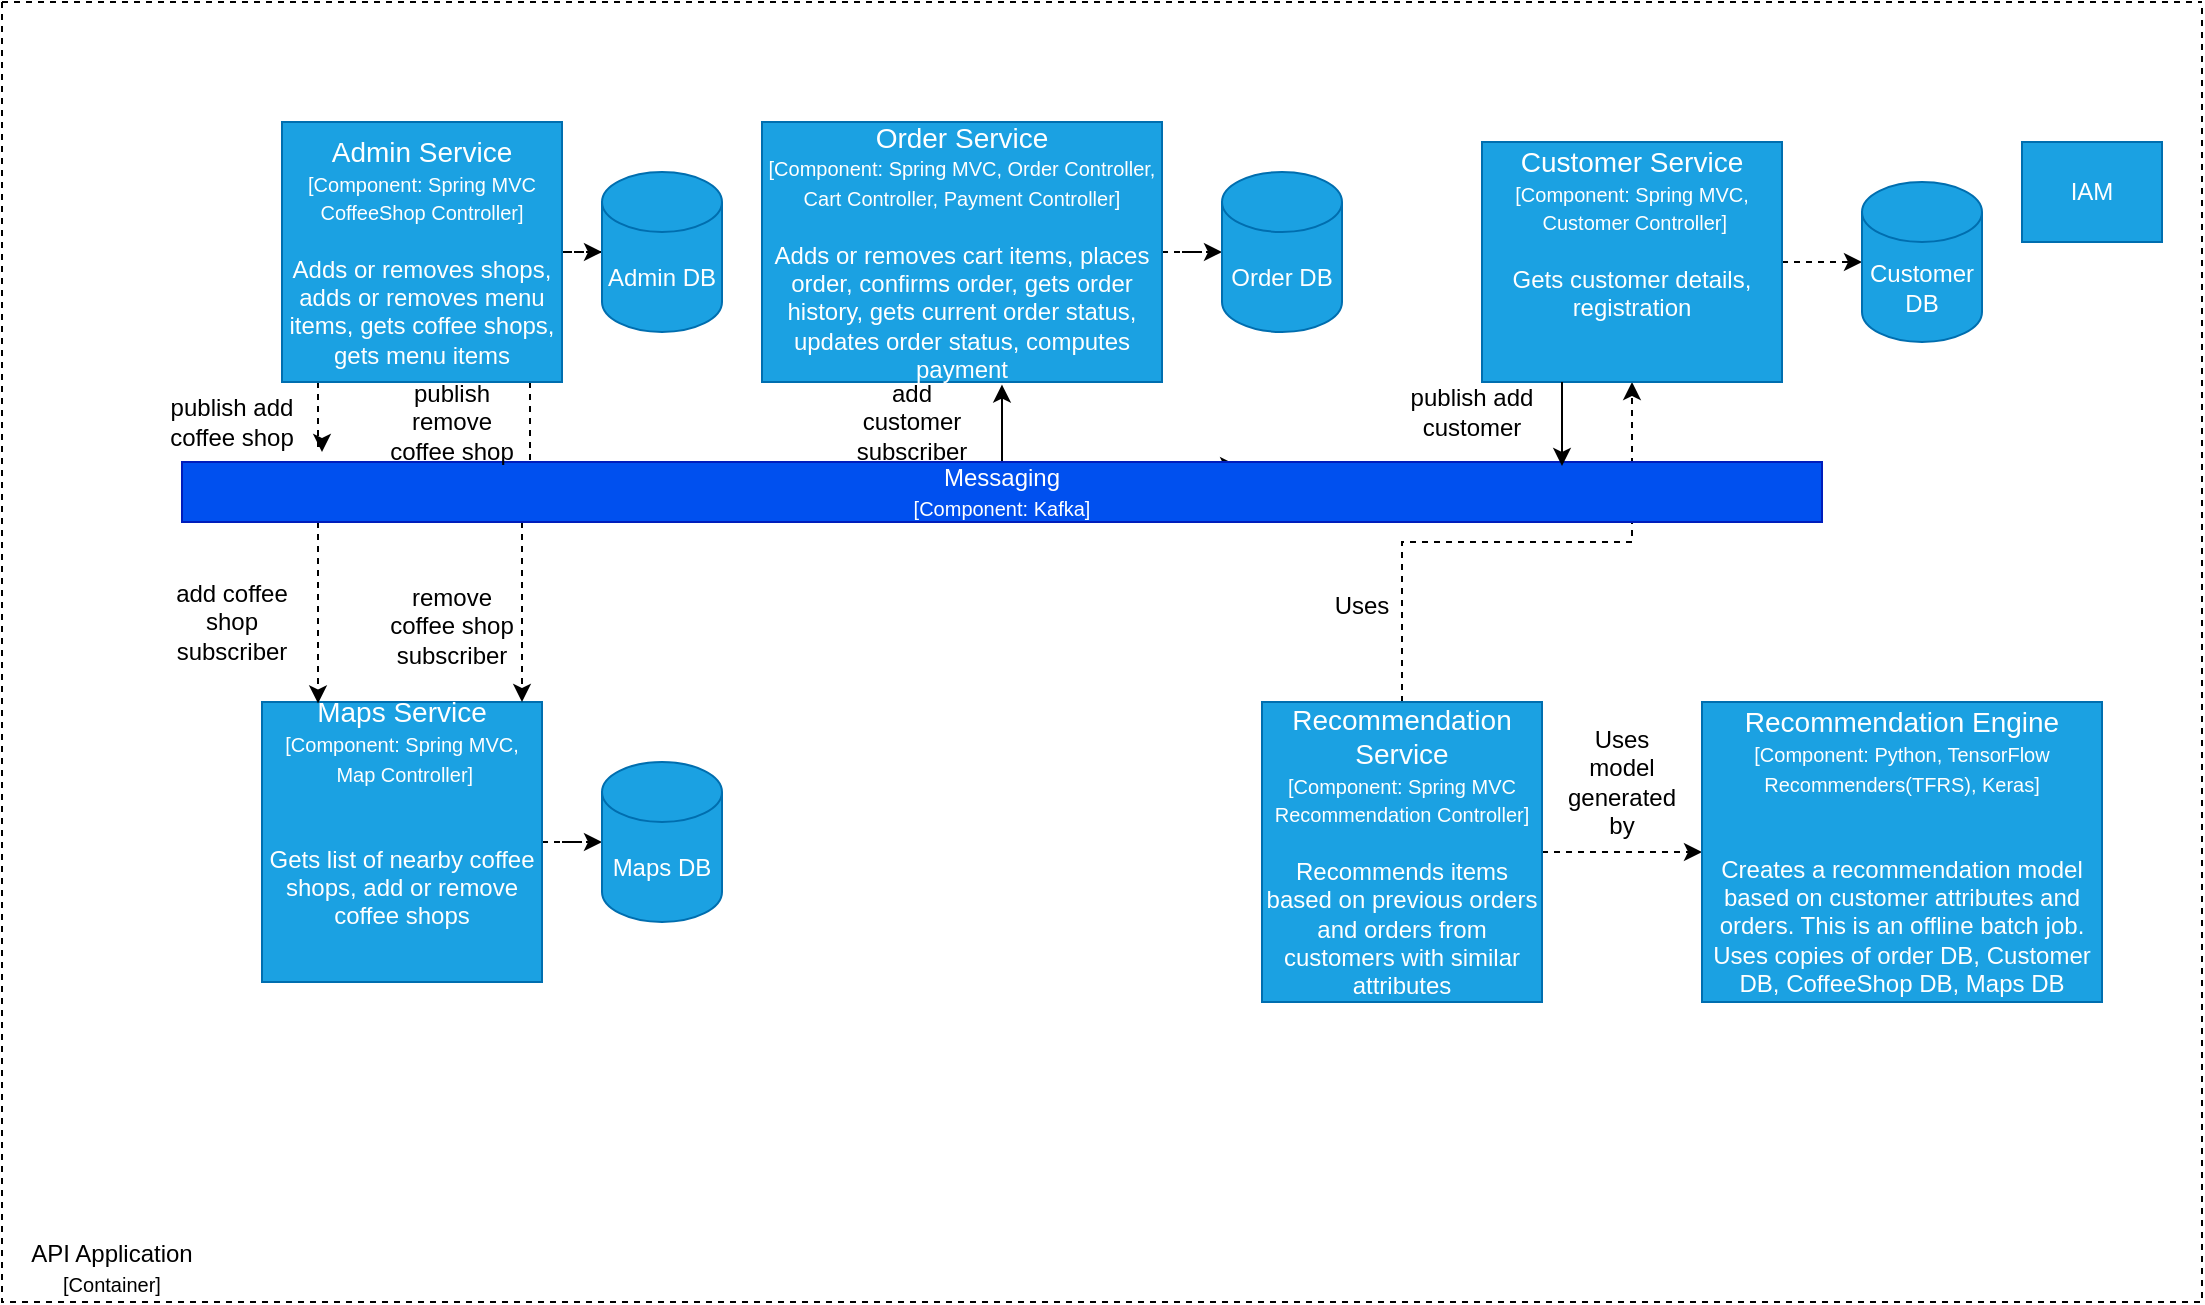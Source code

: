 <mxfile version="14.7.4" type="github">
  <diagram id="SkIhgehRgUOG8sE2-ucU" name="Page-1">
    <mxGraphModel dx="1022" dy="1679" grid="1" gridSize="10" guides="1" tooltips="1" connect="1" arrows="1" fold="1" page="1" pageScale="1" pageWidth="850" pageHeight="1100" math="0" shadow="0">
      <root>
        <mxCell id="0" />
        <mxCell id="1" parent="0" />
        <mxCell id="a931OXOb7cvNoLb_iAoM-1" value="" style="swimlane;startSize=0;dashed=1;" parent="1" vertex="1">
          <mxGeometry x="100" y="-202" width="1100" height="650" as="geometry" />
        </mxCell>
        <mxCell id="a931OXOb7cvNoLb_iAoM-2" value="IAM" style="rounded=0;whiteSpace=wrap;html=1;fillColor=#1ba1e2;strokeColor=#006EAF;fontColor=#ffffff;" parent="a931OXOb7cvNoLb_iAoM-1" vertex="1">
          <mxGeometry x="1010" y="70" width="70" height="50" as="geometry" />
        </mxCell>
        <mxCell id="a931OXOb7cvNoLb_iAoM-20" style="edgeStyle=orthogonalEdgeStyle;rounded=0;orthogonalLoop=1;jettySize=auto;html=1;dashed=1;" parent="a931OXOb7cvNoLb_iAoM-1" source="a931OXOb7cvNoLb_iAoM-6" edge="1">
          <mxGeometry relative="1" as="geometry">
            <Array as="points">
              <mxPoint x="158" y="222" />
              <mxPoint x="160" y="222" />
            </Array>
            <mxPoint x="160" y="225" as="targetPoint" />
          </mxGeometry>
        </mxCell>
        <mxCell id="a931OXOb7cvNoLb_iAoM-22" style="edgeStyle=orthogonalEdgeStyle;rounded=0;orthogonalLoop=1;jettySize=auto;html=1;entryX=0.644;entryY=0.067;entryDx=0;entryDy=0;entryPerimeter=0;dashed=1;" parent="a931OXOb7cvNoLb_iAoM-1" source="a931OXOb7cvNoLb_iAoM-6" target="a931OXOb7cvNoLb_iAoM-19" edge="1">
          <mxGeometry relative="1" as="geometry">
            <Array as="points">
              <mxPoint x="264" y="200" />
              <mxPoint x="264" y="200" />
            </Array>
          </mxGeometry>
        </mxCell>
        <mxCell id="a931OXOb7cvNoLb_iAoM-36" style="edgeStyle=orthogonalEdgeStyle;rounded=0;orthogonalLoop=1;jettySize=auto;html=1;dashed=1;" parent="a931OXOb7cvNoLb_iAoM-1" source="a931OXOb7cvNoLb_iAoM-6" target="a931OXOb7cvNoLb_iAoM-35" edge="1">
          <mxGeometry relative="1" as="geometry" />
        </mxCell>
        <mxCell id="a931OXOb7cvNoLb_iAoM-6" value="&lt;font&gt;&lt;font style=&quot;font-size: 14px&quot;&gt;Admin Service&lt;/font&gt;&lt;br&gt;&lt;/font&gt;&lt;font style=&quot;font-size: 10px&quot;&gt;[Component: Spring MVC CoffeeShop Controller]&lt;br&gt;&lt;/font&gt;&lt;font style=&quot;font-size: 12px&quot;&gt;&lt;br&gt;Adds or removes shops, adds or removes menu items, gets coffee shops, gets menu items&lt;/font&gt;" style="rounded=0;whiteSpace=wrap;html=1;fillColor=#1ba1e2;strokeColor=#006EAF;fontColor=#ffffff;" parent="a931OXOb7cvNoLb_iAoM-1" vertex="1">
          <mxGeometry x="140" y="60" width="140" height="130" as="geometry" />
        </mxCell>
        <mxCell id="a931OXOb7cvNoLb_iAoM-34" style="edgeStyle=orthogonalEdgeStyle;rounded=0;orthogonalLoop=1;jettySize=auto;html=1;entryX=0;entryY=0.5;entryDx=0;entryDy=0;entryPerimeter=0;dashed=1;" parent="a931OXOb7cvNoLb_iAoM-1" source="a931OXOb7cvNoLb_iAoM-7" target="a931OXOb7cvNoLb_iAoM-33" edge="1">
          <mxGeometry relative="1" as="geometry" />
        </mxCell>
        <mxCell id="a931OXOb7cvNoLb_iAoM-7" value="&lt;font&gt;&lt;font style=&quot;font-size: 14px&quot;&gt;Order Service&lt;/font&gt;&lt;br&gt;&lt;/font&gt;&lt;font style=&quot;font-size: 10px&quot;&gt;[Component: Spring MVC, Order Controller, &lt;br&gt;Cart Controller, Payment Controller]&lt;br&gt;&lt;/font&gt;&lt;font style=&quot;font-size: 12px&quot;&gt;&lt;br&gt;Adds or removes cart items, places order, confirms order, gets order history, gets current order status, updates order status, computes payment&lt;/font&gt;" style="rounded=0;whiteSpace=wrap;html=1;fillColor=#1ba1e2;strokeColor=#006EAF;fontColor=#ffffff;" parent="a931OXOb7cvNoLb_iAoM-1" vertex="1">
          <mxGeometry x="380" y="60" width="200" height="130" as="geometry" />
        </mxCell>
        <mxCell id="a931OXOb7cvNoLb_iAoM-39" style="edgeStyle=orthogonalEdgeStyle;rounded=0;orthogonalLoop=1;jettySize=auto;html=1;entryX=0;entryY=0.5;entryDx=0;entryDy=0;entryPerimeter=0;dashed=1;" parent="a931OXOb7cvNoLb_iAoM-1" source="a931OXOb7cvNoLb_iAoM-8" target="a931OXOb7cvNoLb_iAoM-37" edge="1">
          <mxGeometry relative="1" as="geometry" />
        </mxCell>
        <mxCell id="a931OXOb7cvNoLb_iAoM-8" value="&lt;font&gt;&lt;font style=&quot;font-size: 14px&quot;&gt;Maps Service&lt;/font&gt;&lt;br&gt;&lt;/font&gt;&lt;font style=&quot;font-size: 10px&quot;&gt;[Component: Spring MVC,&lt;br&gt;&amp;nbsp;Map Controller]&lt;br&gt;&lt;/font&gt;&lt;font style=&quot;font-size: 12px&quot;&gt;&lt;br&gt;&lt;br&gt;Gets list of nearby coffee shops, add or remove coffee shops&lt;br&gt;&lt;br&gt;&lt;br&gt;&lt;/font&gt;" style="rounded=0;whiteSpace=wrap;html=1;fillColor=#1ba1e2;strokeColor=#006EAF;fontColor=#ffffff;" parent="a931OXOb7cvNoLb_iAoM-1" vertex="1">
          <mxGeometry x="130" y="350" width="140" height="140" as="geometry" />
        </mxCell>
        <mxCell id="a931OXOb7cvNoLb_iAoM-16" style="edgeStyle=orthogonalEdgeStyle;rounded=0;orthogonalLoop=1;jettySize=auto;html=1;entryX=0;entryY=0.5;entryDx=0;entryDy=0;dashed=1;" parent="a931OXOb7cvNoLb_iAoM-1" source="a931OXOb7cvNoLb_iAoM-10" target="a931OXOb7cvNoLb_iAoM-12" edge="1">
          <mxGeometry relative="1" as="geometry" />
        </mxCell>
        <mxCell id="a931OXOb7cvNoLb_iAoM-30" style="edgeStyle=orthogonalEdgeStyle;rounded=0;orthogonalLoop=1;jettySize=auto;html=1;dashed=1;" parent="a931OXOb7cvNoLb_iAoM-1" source="a931OXOb7cvNoLb_iAoM-10" target="a931OXOb7cvNoLb_iAoM-13" edge="1">
          <mxGeometry relative="1" as="geometry" />
        </mxCell>
        <mxCell id="a931OXOb7cvNoLb_iAoM-10" value="&lt;font&gt;&lt;font style=&quot;font-size: 14px&quot;&gt;Recommendation Service&lt;/font&gt;&lt;br&gt;&lt;/font&gt;&lt;font style=&quot;font-size: 10px&quot;&gt;[Component: Spring MVC Recommendation Controller]&lt;br&gt;&lt;/font&gt;&lt;font style=&quot;font-size: 12px&quot;&gt;&lt;br&gt;Recommends items based on previous orders and orders from customers with similar attributes&lt;/font&gt;" style="rounded=0;whiteSpace=wrap;html=1;fillColor=#1ba1e2;strokeColor=#006EAF;fontColor=#ffffff;" parent="a931OXOb7cvNoLb_iAoM-1" vertex="1">
          <mxGeometry x="630" y="350" width="140" height="150" as="geometry" />
        </mxCell>
        <mxCell id="a931OXOb7cvNoLb_iAoM-12" value="&lt;font&gt;&lt;font style=&quot;font-size: 14px&quot;&gt;Recommendation Engine&lt;/font&gt;&lt;br&gt;&lt;/font&gt;&lt;font style=&quot;font-size: 10px&quot;&gt;[Component: Python, TensorFlow Recommenders(TFRS), Keras]&lt;br&gt;&lt;/font&gt;&lt;font style=&quot;font-size: 12px&quot;&gt;&lt;br&gt;&lt;br&gt;Creates a recommendation model based on customer attributes and orders. This is an offline batch job. Uses copies of order DB, Customer DB, CoffeeShop DB, Maps DB&lt;/font&gt;" style="rounded=0;whiteSpace=wrap;html=1;fillColor=#1ba1e2;strokeColor=#006EAF;fontColor=#ffffff;" parent="a931OXOb7cvNoLb_iAoM-1" vertex="1">
          <mxGeometry x="850" y="350" width="200" height="150" as="geometry" />
        </mxCell>
        <mxCell id="a931OXOb7cvNoLb_iAoM-32" style="edgeStyle=orthogonalEdgeStyle;rounded=0;orthogonalLoop=1;jettySize=auto;html=1;entryX=0;entryY=0.5;entryDx=0;entryDy=0;entryPerimeter=0;dashed=1;" parent="a931OXOb7cvNoLb_iAoM-1" source="a931OXOb7cvNoLb_iAoM-13" target="a931OXOb7cvNoLb_iAoM-31" edge="1">
          <mxGeometry relative="1" as="geometry" />
        </mxCell>
        <mxCell id="a931OXOb7cvNoLb_iAoM-13" value="&lt;font&gt;&lt;font style=&quot;font-size: 14px&quot;&gt;Customer Service&lt;/font&gt;&lt;br&gt;&lt;/font&gt;&lt;font style=&quot;font-size: 10px&quot;&gt;[Component: Spring MVC,&lt;br&gt;&amp;nbsp;Customer Controller]&lt;br&gt;&lt;/font&gt;&lt;font style=&quot;font-size: 12px&quot;&gt;&lt;br&gt;Gets customer details, registration&lt;br&gt;&lt;br&gt;&lt;br&gt;&lt;/font&gt;" style="rounded=0;whiteSpace=wrap;html=1;fillColor=#1ba1e2;strokeColor=#006EAF;fontColor=#ffffff;" parent="a931OXOb7cvNoLb_iAoM-1" vertex="1">
          <mxGeometry x="740" y="70" width="150" height="120" as="geometry" />
        </mxCell>
        <mxCell id="a931OXOb7cvNoLb_iAoM-15" value="Uses" style="text;html=1;strokeColor=none;fillColor=none;align=center;verticalAlign=middle;whiteSpace=wrap;rounded=0;" parent="a931OXOb7cvNoLb_iAoM-1" vertex="1">
          <mxGeometry x="660" y="292" width="40" height="20" as="geometry" />
        </mxCell>
        <mxCell id="a931OXOb7cvNoLb_iAoM-17" value="Uses model generated by" style="text;html=1;strokeColor=none;fillColor=none;align=center;verticalAlign=middle;whiteSpace=wrap;rounded=0;" parent="a931OXOb7cvNoLb_iAoM-1" vertex="1">
          <mxGeometry x="790" y="380" width="40" height="20" as="geometry" />
        </mxCell>
        <mxCell id="a931OXOb7cvNoLb_iAoM-26" style="edgeStyle=orthogonalEdgeStyle;rounded=0;orthogonalLoop=1;jettySize=auto;html=1;dashed=1;" parent="a931OXOb7cvNoLb_iAoM-1" source="a931OXOb7cvNoLb_iAoM-19" edge="1">
          <mxGeometry relative="1" as="geometry">
            <mxPoint x="260" y="350" as="targetPoint" />
            <Array as="points">
              <mxPoint x="260" y="280" />
              <mxPoint x="260" y="280" />
            </Array>
          </mxGeometry>
        </mxCell>
        <mxCell id="a931OXOb7cvNoLb_iAoM-27" style="edgeStyle=orthogonalEdgeStyle;rounded=0;orthogonalLoop=1;jettySize=auto;html=1;entryX=0.2;entryY=0.005;entryDx=0;entryDy=0;entryPerimeter=0;dashed=1;" parent="a931OXOb7cvNoLb_iAoM-1" source="a931OXOb7cvNoLb_iAoM-19" target="a931OXOb7cvNoLb_iAoM-8" edge="1">
          <mxGeometry relative="1" as="geometry">
            <Array as="points">
              <mxPoint x="158" y="280" />
              <mxPoint x="158" y="280" />
            </Array>
          </mxGeometry>
        </mxCell>
        <mxCell id="LLMWrkkM6dnET8qG6Xcl-5" style="edgeStyle=orthogonalEdgeStyle;rounded=0;orthogonalLoop=1;jettySize=auto;html=1;entryX=0.6;entryY=1.01;entryDx=0;entryDy=0;entryPerimeter=0;" edge="1" parent="a931OXOb7cvNoLb_iAoM-1" source="a931OXOb7cvNoLb_iAoM-19" target="a931OXOb7cvNoLb_iAoM-7">
          <mxGeometry relative="1" as="geometry" />
        </mxCell>
        <mxCell id="a931OXOb7cvNoLb_iAoM-19" value="Messaging&lt;br&gt;&lt;font style=&quot;font-size: 10px&quot;&gt;[Component: Kafka]&lt;/font&gt;" style="rounded=0;whiteSpace=wrap;html=1;fillColor=#0050ef;strokeColor=#001DBC;fontColor=#ffffff;" parent="a931OXOb7cvNoLb_iAoM-1" vertex="1">
          <mxGeometry x="90" y="230" width="820" height="30" as="geometry" />
        </mxCell>
        <mxCell id="a931OXOb7cvNoLb_iAoM-23" value="publish add coffee shop" style="text;html=1;strokeColor=none;fillColor=none;align=center;verticalAlign=middle;whiteSpace=wrap;rounded=0;" parent="a931OXOb7cvNoLb_iAoM-1" vertex="1">
          <mxGeometry x="80" y="200" width="70" height="20" as="geometry" />
        </mxCell>
        <mxCell id="a931OXOb7cvNoLb_iAoM-24" value="publish remove coffee shop" style="text;html=1;strokeColor=none;fillColor=none;align=center;verticalAlign=middle;whiteSpace=wrap;rounded=0;" parent="a931OXOb7cvNoLb_iAoM-1" vertex="1">
          <mxGeometry x="190" y="200" width="70" height="20" as="geometry" />
        </mxCell>
        <mxCell id="a931OXOb7cvNoLb_iAoM-31" value="Customer DB" style="shape=cylinder3;whiteSpace=wrap;html=1;boundedLbl=1;backgroundOutline=1;size=15;fillColor=#1ba1e2;strokeColor=#006EAF;fontColor=#ffffff;" parent="a931OXOb7cvNoLb_iAoM-1" vertex="1">
          <mxGeometry x="930" y="90" width="60" height="80" as="geometry" />
        </mxCell>
        <mxCell id="a931OXOb7cvNoLb_iAoM-33" value="Order DB" style="shape=cylinder3;whiteSpace=wrap;html=1;boundedLbl=1;backgroundOutline=1;size=15;fillColor=#1ba1e2;strokeColor=#006EAF;fontColor=#ffffff;" parent="a931OXOb7cvNoLb_iAoM-1" vertex="1">
          <mxGeometry x="610" y="85" width="60" height="80" as="geometry" />
        </mxCell>
        <mxCell id="a931OXOb7cvNoLb_iAoM-35" value="Admin DB" style="shape=cylinder3;whiteSpace=wrap;html=1;boundedLbl=1;backgroundOutline=1;size=15;fillColor=#1ba1e2;strokeColor=#006EAF;fontColor=#ffffff;" parent="a931OXOb7cvNoLb_iAoM-1" vertex="1">
          <mxGeometry x="300" y="85" width="60" height="80" as="geometry" />
        </mxCell>
        <mxCell id="a931OXOb7cvNoLb_iAoM-28" value="add coffee shop subscriber" style="text;html=1;strokeColor=none;fillColor=none;align=center;verticalAlign=middle;whiteSpace=wrap;rounded=0;" parent="a931OXOb7cvNoLb_iAoM-1" vertex="1">
          <mxGeometry x="80" y="300" width="70" height="20" as="geometry" />
        </mxCell>
        <mxCell id="a931OXOb7cvNoLb_iAoM-37" value="Maps DB" style="shape=cylinder3;whiteSpace=wrap;html=1;boundedLbl=1;backgroundOutline=1;size=15;fillColor=#1ba1e2;strokeColor=#006EAF;fontColor=#ffffff;" parent="a931OXOb7cvNoLb_iAoM-1" vertex="1">
          <mxGeometry x="300" y="380" width="60" height="80" as="geometry" />
        </mxCell>
        <mxCell id="a931OXOb7cvNoLb_iAoM-3" value="API Application&lt;br&gt;&lt;font style=&quot;font-size: 10px&quot;&gt;[Container]&lt;/font&gt;" style="text;html=1;strokeColor=none;fillColor=none;align=center;verticalAlign=middle;whiteSpace=wrap;rounded=0;" parent="a931OXOb7cvNoLb_iAoM-1" vertex="1">
          <mxGeometry y="632" width="110" height="2" as="geometry" />
        </mxCell>
        <mxCell id="LLMWrkkM6dnET8qG6Xcl-4" value="publish add customer" style="text;html=1;strokeColor=none;fillColor=none;align=center;verticalAlign=middle;whiteSpace=wrap;rounded=0;" vertex="1" parent="a931OXOb7cvNoLb_iAoM-1">
          <mxGeometry x="700" y="190" width="70" height="30" as="geometry" />
        </mxCell>
        <mxCell id="LLMWrkkM6dnET8qG6Xcl-6" value="add customer&lt;br&gt;subscriber" style="text;html=1;strokeColor=none;fillColor=none;align=center;verticalAlign=middle;whiteSpace=wrap;rounded=0;" vertex="1" parent="a931OXOb7cvNoLb_iAoM-1">
          <mxGeometry x="420" y="200" width="70" height="20" as="geometry" />
        </mxCell>
        <mxCell id="a931OXOb7cvNoLb_iAoM-29" value="remove coffee shop subscriber" style="text;html=1;strokeColor=none;fillColor=none;align=center;verticalAlign=middle;whiteSpace=wrap;rounded=0;" parent="1" vertex="1">
          <mxGeometry x="290" y="100" width="70" height="20" as="geometry" />
        </mxCell>
        <mxCell id="LLMWrkkM6dnET8qG6Xcl-3" style="edgeStyle=orthogonalEdgeStyle;rounded=0;orthogonalLoop=1;jettySize=auto;html=1;" edge="1" parent="1" source="a931OXOb7cvNoLb_iAoM-13">
          <mxGeometry relative="1" as="geometry">
            <mxPoint x="880" y="30" as="targetPoint" />
            <Array as="points">
              <mxPoint x="880" y="30" />
            </Array>
          </mxGeometry>
        </mxCell>
      </root>
    </mxGraphModel>
  </diagram>
</mxfile>
